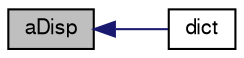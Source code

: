 digraph "aDisp"
{
  bgcolor="transparent";
  edge [fontname="FreeSans",fontsize="10",labelfontname="FreeSans",labelfontsize="10"];
  node [fontname="FreeSans",fontsize="10",shape=record];
  rankdir="LR";
  Node340 [label="aDisp",height=0.2,width=0.4,color="black", fillcolor="grey75", style="filled", fontcolor="black"];
  Node340 -> Node341 [dir="back",color="midnightblue",fontsize="10",style="solid",fontname="FreeSans"];
  Node341 [label="dict",height=0.2,width=0.4,color="black",URL="$a30050.html#a19650e729ef6a0899b8fbe25f5238728",tooltip="Reference to the dictionary. "];
}
